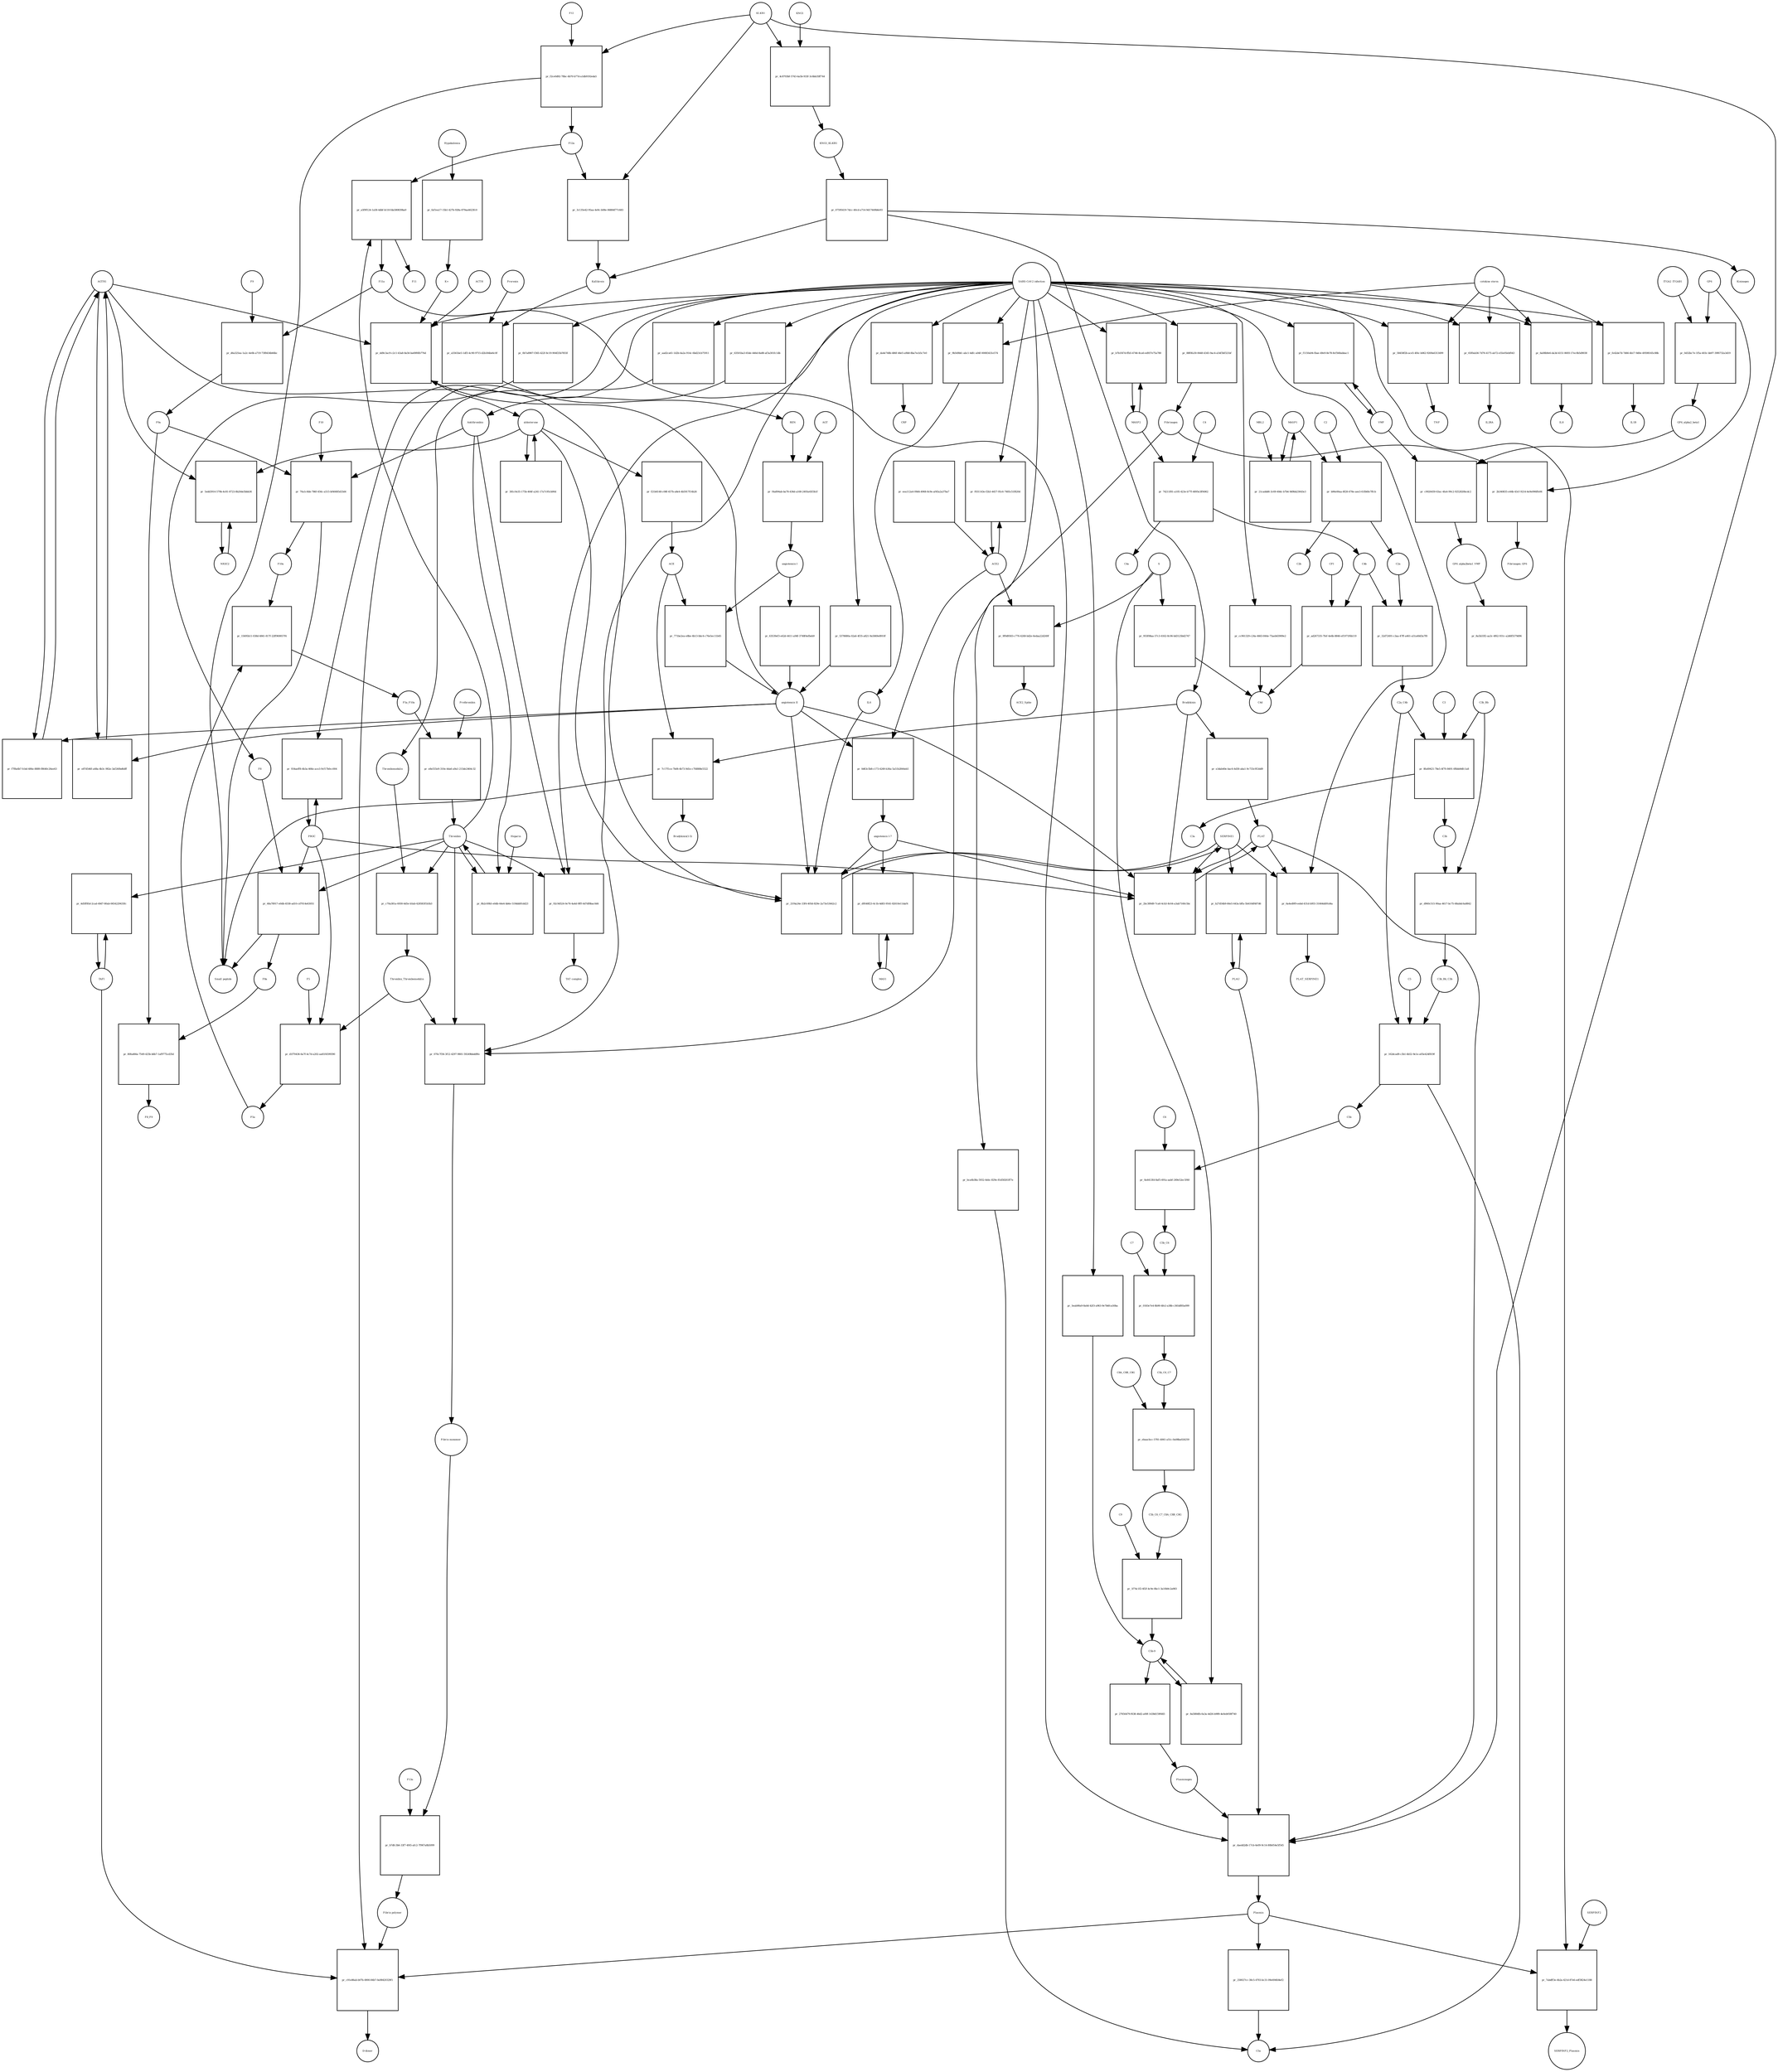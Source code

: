 strict digraph  {
F8 [annotation="urn_miriam_hgnc_3546|urn_miriam_taxonomy_9606", bipartite=0, cls=macromolecule, fontsize=4, label=F8, shape=circle];
"pr_48a78917-e0db-4558-ad10-cd7014e63051" [annotation="", bipartite=1, cls=process, fontsize=4, label="pr_48a78917-e0db-4558-ad10-cd7014e63051", shape=square];
"Small peptide" [annotation=urn_miriam_mesh_D010446, bipartite=0, cls=macromolecule, fontsize=4, label="Small peptide", shape=circle];
F8a [annotation="urn_miriam_hgnc.symbol_F8|urn_miriam_mesh_D015944|urn_miriam_taxonomy_9606", bipartite=0, cls=macromolecule, fontsize=4, label=F8a, shape=circle];
Thrombin [annotation="urn_miriam_hgnc_3535|urn_miriam_taxonomy_9606", bipartite=0, cls=macromolecule, fontsize=4, label=Thrombin, shape=circle];
PROC [annotation="urn_miriam_hgnc_9451|urn_miriam_taxonomy_9606", bipartite=0, cls=macromolecule, fontsize=4, label=PROC, shape=circle];
AGTR1 [annotation=urn_miriam_hgnc_336, bipartite=0, cls=macromolecule, fontsize=4, label=AGTR1, shape=circle];
"pr_f7f8a6b7-fcbd-486e-8889-f8640c26ee63" [annotation="", bipartite=1, cls=process, fontsize=4, label="pr_f7f8a6b7-fcbd-486e-8889-f8640c26ee63", shape=square];
"angiotensin II" [annotation="urn_miriam_obo.chebi_CHEBI%3A2718|urn_miriam_taxonomy_9606", bipartite=0, cls="simple chemical", fontsize=4, label="angiotensin II", shape=circle];
NR3C2 [annotation="", bipartite=0, cls=macromolecule, fontsize=4, label=NR3C2, shape=circle];
"pr_5edd3914-579b-4c81-8723-8b20de5bbb36" [annotation="", bipartite=1, cls=process, fontsize=4, label="pr_5edd3914-579b-4c81-8723-8b20de5bbb36", shape=square];
aldosterone [annotation="urn_miriam_obo.chebi_CHEBI%3A27584", bipartite=0, cls="simple chemical", fontsize=4, label=aldosterone, shape=circle];
"pr_381c0e35-175b-464f-a241-17a7c95cb90d" [annotation="", bipartite=1, cls=process, fontsize=4, label="pr_381c0e35-175b-464f-a241-17a7c95cb90d", shape=square];
SERPINE1 [annotation="", bipartite=0, cls=macromolecule, fontsize=4, label=SERPINE1, shape=circle];
"pr_21f4a24e-33f4-405d-829e-2a73e53442c2" [annotation="", bipartite=1, cls=process, fontsize=4, label="pr_21f4a24e-33f4-405d-829e-2a73e53442c2", shape=square];
"angiotensin I-7" [annotation="urn_miriam_obo.chebi_CHEBI%3A55438|urn_miriam_taxonomy_9606", bipartite=0, cls="simple chemical", fontsize=4, label="angiotensin I-7", shape=circle];
IL6 [annotation="urn_miriam_hgnc_6018|urn_miriam_taxonomy_9606", bipartite=0, cls=macromolecule, fontsize=4, label=IL6, shape=circle];
"pr_dd9c3ac9-c2c1-43a8-8a56-ba69f6fb776d" [annotation="", bipartite=1, cls=process, fontsize=4, label="pr_dd9c3ac9-c2c1-43a8-8a56-ba69f6fb776d", shape=square];
"SARS-CoV-2 infection" [annotation="urn_miriam_taxonomy_2697049|urn_miriam_mesh_D012327", bipartite=0, cls=phenotype, fontsize=4, label="SARS-CoV-2 infection", shape=circle];
"K+" [annotation="urn_miriam_obo.chebi_CHEBI%3A29103", bipartite=0, cls="simple chemical", fontsize=4, label="K+", shape=circle];
ACTH [annotation=urn_miriam_hgnc_9201, bipartite=0, cls="simple chemical", fontsize=4, label=ACTH, shape=circle];
"pr_5378680a-02a6-4f35-a821-9a5849e8910f" [annotation="", bipartite=1, cls=process, fontsize=4, label="pr_5378680a-02a6-4f35-a821-9a5849e8910f", shape=square];
Bradykinin [annotation="urn_miriam_obo.chebi_CHEBI%3A3165|urn_miriam_taxonomy_9606", bipartite=0, cls=macromolecule, fontsize=4, label=Bradykinin, shape=circle];
"pr_7c17f1ce-7b08-4b73-9d1e-c7fd888e5522" [annotation="", bipartite=1, cls=process, fontsize=4, label="pr_7c17f1ce-7b08-4b73-9d1e-c7fd888e5522", shape=square];
"Bradykinin(1-5)" [annotation="urn_miriam_mesh_C079000|urn_miriam_taxonomy_9606", bipartite=0, cls=macromolecule, fontsize=4, label="Bradykinin(1-5)", shape=circle];
ACE [annotation="urn_miriam_hgnc_2707|urn_miriam_taxonomy_9606", bipartite=0, cls=macromolecule, fontsize=4, label=ACE, shape=circle];
"pr_e3dab40e-bac6-4d30-aba1-9c733c953dd9" [annotation="", bipartite=1, cls=process, fontsize=4, label="pr_e3dab40e-bac6-4d30-aba1-9c733c953dd9", shape=square];
PLAT [annotation="urn_miriam_hgnc_9051|urn_miriam_taxonomy_9606", bipartite=0, cls=macromolecule, fontsize=4, label=PLAT, shape=circle];
"pr_e87d546f-a48a-4b3c-982e-3af240bd6dff" [annotation="", bipartite=1, cls=process, fontsize=4, label="pr_e87d546f-a48a-4b3c-982e-3af240bd6dff", shape=square];
MAS1 [annotation="", bipartite=0, cls=macromolecule, fontsize=4, label=MAS1, shape=circle];
"pr_d9548f23-4c1b-4d83-9541-82610e11daf4" [annotation="", bipartite=1, cls=process, fontsize=4, label="pr_d9548f23-4c1b-4d83-9541-82610e11daf4", shape=square];
Fibrinogen [annotation="urn_miriam_pubmed_19296670|urn_miriam_obo.go_GO%3A0005577|urn_miriam_hgnc_3661|urn_miriam_hgnc_3662|urn_miriam_hgnc_3694|urn_miriam_taxonomy_9606", bipartite=0, cls=complex, fontsize=4, label=Fibrinogen, shape=circle];
"pr_2b340835-e44b-43cf-9214-4e9e996ffe06" [annotation="", bipartite=1, cls=process, fontsize=4, label="pr_2b340835-e44b-43cf-9214-4e9e996ffe06", shape=square];
GP6 [annotation="urn_miriam_hgnc_HGNC%3A14388|urn_miriam_taxonomy_9606", bipartite=0, cls=macromolecule, fontsize=4, label=GP6, shape=circle];
Fibrinogen_GP6 [annotation="urn_miriam_pubmed_19296670|urn_miriam_obo.go_GO%3A0005577|urn_miriam_hgnc_HGNC%3A14388|urn_miriam_taxonomy_9606", bipartite=0, cls=complex, fontsize=4, label=Fibrinogen_GP6, shape=circle];
GP6_alpha2_beta1 [annotation="urn_miriam_pubmed_25051961|urn_miriam_taxonomy_10090|urn_miriam_hgnc_14338|urn_miriam_hgnc_6137|urn_miriam_hgnc_6153", bipartite=0, cls=complex, fontsize=4, label=GP6_alpha2_beta1, shape=circle];
"pr_c9026459-63ac-4fa4-99c2-9252820bcdc2" [annotation="", bipartite=1, cls=process, fontsize=4, label="pr_c9026459-63ac-4fa4-99c2-9252820bcdc2", shape=square];
VWF [annotation="urn_miriam_hgnc_12726|urn_miriam_taxonomy_9606", bipartite=0, cls=macromolecule, fontsize=4, label=VWF, shape=circle];
GP6_alpha2beta1_VWF [annotation="urn_miriam_pubmed_25051961|urn_miriam_taxonomy_10090|urn_miriam_hgnc_14338|urn_miriam_hgnc_6137|urn_miriam_hgnc_6153|urn_miriam_hgnc_12726", bipartite=0, cls=complex, fontsize=4, label=GP6_alpha2beta1_VWF, shape=circle];
"pr_0d32bc7e-1f5a-403c-bb97-39f6732a3d19" [annotation="", bipartite=1, cls=process, fontsize=4, label="pr_0d32bc7e-1f5a-403c-bb97-39f6732a3d19", shape=square];
ITGA2_ITGAB1 [annotation="urn_miriam_intact_EBI-16428357|urn_miriam_hgnc_6137|urn_miriam_hgnc_6153|urn_miriam_taxonomy_9606", bipartite=0, cls=complex, fontsize=4, label=ITGA2_ITGAB1, shape=circle];
"pr_8a5b33f2-aa3c-4f62-931c-a2d6f5579d96" [annotation="", bipartite=1, cls="omitted process", fontsize=4, label="pr_8a5b33f2-aa3c-4f62-931c-a2d6f5579d96", shape=square];
"Fibrin polymer" [annotation="urn_miriam_mesh_C465961|urn_miriam_taxonomy_9606", bipartite=0, cls=macromolecule, fontsize=4, label="Fibrin polymer", shape=circle];
"pr_c91e86ab-b07b-4900-84b7-0a98420329f1" [annotation="", bipartite=1, cls=process, fontsize=4, label="pr_c91e86ab-b07b-4900-84b7-0a98420329f1", shape=square];
"D-dimer" [annotation="urn_miriam_pubmed_19008457|urn_miriam_mesh_C036309|urn_miriam_taxonomy_9606", bipartite=0, cls=macromolecule, fontsize=4, label="D-dimer", shape=circle];
Plasmin [annotation="urn_miriam_hgnc.symbol_PLG|urn_miriam_mesh_D005341|urn_miriam_brenda_3.4.21.7|urn_miriam_taxonomy_9606", bipartite=0, cls=macromolecule, fontsize=4, label=Plasmin, shape=circle];
TAFI [annotation="urn_miriam_hgnc_1546|urn_miriam_taxonomy_9606", bipartite=0, cls=macromolecule, fontsize=4, label=TAFI, shape=circle];
"Fibrin monomer" [annotation="urn_miriam_mesh_C011468|urn_miriam_taxonomy_9606", bipartite=0, cls=macromolecule, fontsize=4, label="Fibrin monomer", shape=circle];
"pr_b7dfc3b6-33f7-4f45-afc2-7f967a8b5099" [annotation="", bipartite=1, cls=process, fontsize=4, label="pr_b7dfc3b6-33f7-4f45-afc2-7f967a8b5099", shape=square];
F13a [annotation="urn_miriam_hgnc.symbol_F13|urn_miriam_mesh_D026122|urn_miriam_brenda_2.3.2.13|urn_miriam_taxonomy_9606", bipartite=0, cls=macromolecule, fontsize=4, label=F13a, shape=circle];
"pr_58458f2b-ace5-4f4c-b062-9269a6313499" [annotation="", bipartite=1, cls=process, fontsize=4, label="pr_58458f2b-ace5-4f4c-b062-9269a6313499", shape=square];
TNF [annotation="urn_miriam_hgnc_11892|urn_miriam_taxonomy_9606", bipartite=0, cls=macromolecule, fontsize=4, label=TNF, shape=circle];
"cytokine storm" [annotation="urn_miriam_pubmed_2504360|urn_miriam_taxonomy_9606", bipartite=0, cls=phenotype, fontsize=4, label="cytokine storm", shape=circle];
"pr_258027cc-38c5-4703-bc31-09e494fd4ef2" [annotation="", bipartite=1, cls=process, fontsize=4, label="pr_258027cc-38c5-4703-bc31-09e494fd4ef2", shape=square];
C5a [annotation="urn_miriam_hgnc.symbol_C5|urn_miriam_mesh_D015936|urn_miriam_taxonomy_9606", bipartite=0, cls=macromolecule, fontsize=4, label=C5a, shape=circle];
"pr_27656479-f638-46d2-a00f-1438d159f483" [annotation="", bipartite=1, cls=process, fontsize=4, label="pr_27656479-f638-46d2-a00f-1438d159f483", shape=square];
Plasminogen [annotation="urn_miriam_hgnc_9071|urn_miriam_taxonomy_9606", bipartite=0, cls=macromolecule, fontsize=4, label=Plasminogen, shape=circle];
"C5b-9" [annotation="urn_miriam_obo.go_GO%3A0005579|urn_miriam_mesh_D015938|urn_miriam_mesh_D050776|urn_miriam_hgnc_1339|urn_miriam_hgnc_1346|urn_miriam_hgnc_1352|urn_miriam_hgnc_1353|urn_miriam_hgnc_1354|urn_miriam_hgnc_1358|urn_miriam_taxonomy_9606", bipartite=0, cls=complex, fontsize=4, label="C5b-9", shape=circle];
C2 [annotation="urn_miriam_hgnc_1248|urn_miriam_taxonomy_9606", bipartite=0, cls=macromolecule, fontsize=4, label=C2, shape=circle];
"pr_b96e00aa-8f28-478e-aee3-61fb6fe7ffcb" [annotation="", bipartite=1, cls=process, fontsize=4, label="pr_b96e00aa-8f28-478e-aee3-61fb6fe7ffcb", shape=square];
C2a [annotation="urn_miriam_hgnc.symbol_C2|urn_miriam_mesh_D050678|urn_miriam_taxonomy_9606", bipartite=0, cls=macromolecule, fontsize=4, label=C2a, shape=circle];
C2b [annotation="urn_miriam_hgnc.symbol_C2|urn_miriam_mesh_D050679|urn_miriam_taxonomy_9606", bipartite=0, cls=macromolecule, fontsize=4, label=C2b, shape=circle];
MASP1 [annotation="urn_miriam_hgnc_6901|urn_miriam_taxonomy_9606", bipartite=0, cls=macromolecule, fontsize=4, label=MASP1, shape=circle];
"pr_65f0ab36-7d76-4175-ab72-e55e05ebf043" [annotation="", bipartite=1, cls=process, fontsize=4, label="pr_65f0ab36-7d76-4175-ab72-e55e05ebf043", shape=square];
IL2RA [annotation="urn_miriam_hgnc_6008|urn_miriam_taxonomy_9606", bipartite=0, cls=macromolecule, fontsize=4, label=IL2RA, shape=circle];
"pr_6a08b9e6-da3d-4151-8693-17ec0b5d9038" [annotation="", bipartite=1, cls=process, fontsize=4, label="pr_6a08b9e6-da3d-4151-8693-17ec0b5d9038", shape=square];
IL8 [annotation="urn_miriam_hgnc_6025|urn_miriam_taxonomy_9606", bipartite=0, cls=macromolecule, fontsize=4, label=IL8, shape=circle];
"pr_bca4b38a-5932-4ebc-829e-81d58261ff7e" [annotation="", bipartite=1, cls=process, fontsize=4, label="pr_bca4b38a-5932-4ebc-829e-81d58261ff7e", shape=square];
"pr_9b549bfc-abc1-4dfc-a04f-00083431e574" [annotation="", bipartite=1, cls=process, fontsize=4, label="pr_9b549bfc-abc1-4dfc-a04f-00083431e574", shape=square];
"pr_fe42de7d-7d66-4b17-9d0e-49598165c88b" [annotation="", bipartite=1, cls=process, fontsize=4, label="pr_fe42de7d-7d66-4b17-9d0e-49598165c88b", shape=square];
IL1B [annotation="urn_miriam_hgnc_5992|urn_miriam_taxonomy_9606", bipartite=0, cls=macromolecule, fontsize=4, label=IL1B, shape=circle];
Prorenin [annotation="urn_miriam_hgnc_9958|urn_miriam_taxonomy_9606", bipartite=0, cls=macromolecule, fontsize=4, label=Prorenin, shape=circle];
"pr_a5561be5-1df3-4c90-9715-d2b184be6c0f" [annotation="", bipartite=1, cls=process, fontsize=4, label="pr_a5561be5-1df3-4c90-9715-d2b184be6c0f", shape=square];
REN [annotation="urn_miriam_hgnc.symbol_REN|urn_miriam_taxonomy_9606", bipartite=0, cls=macromolecule, fontsize=4, label=REN, shape=circle];
Kallikrein [annotation="urn_miriam_hgnc.symbol_KLKB1|urn_miriam_mesh_D020842|urn_miriam_brenda_3.4.21.34|urn_miriam_taxonomy_9606", bipartite=0, cls=macromolecule, fontsize=4, label=Kallikrein, shape=circle];
KLKB1 [annotation="urn_miriam_hgnc_6371|urn_miriam_taxonomy_9606", bipartite=0, cls=macromolecule, fontsize=4, label=KLKB1, shape=circle];
"pr_3c135e42-95aa-4e9c-b08e-06884f77c683" [annotation="", bipartite=1, cls=process, fontsize=4, label="pr_3c135e42-95aa-4e9c-b08e-06884f77c683", shape=square];
F12a [annotation="urn_miriam_hgnc.symbol_F12|urn_miriam_mesh_D015956|urn_miriam_brenda_3.4.21.38|urn_miriam_taxonomy_9606", bipartite=0, cls=macromolecule, fontsize=4, label=F12a, shape=circle];
"pr_aad2ca61-1d2b-4a2a-914c-6bd23cb75911" [annotation="", bipartite=1, cls=process, fontsize=4, label="pr_aad2ca61-1d2b-4a2a-914c-6bd23cb75911", shape=square];
Thrombomodulin [annotation="urn_miriam_hgnc_11784|urn_miriam_taxonomy_9606", bipartite=0, cls=macromolecule, fontsize=4, label=Thrombomodulin, shape=circle];
"pr_7abdff3e-4b2a-421d-87e6-edf3824e1188" [annotation="", bipartite=1, cls=process, fontsize=4, label="pr_7abdff3e-4b2a-421d-87e6-edf3824e1188", shape=square];
SERPINF2 [annotation="urn_miriam_hgnc_9075|urn_miriam_taxonomy_9606", bipartite=0, cls=macromolecule, fontsize=4, label=SERPINF2, shape=circle];
SERPINF2_Plasmin [annotation="urn_miriam_pubmed_2437112|urn_miriam_biogrid_314240|urn_miriam_hgnc_9075|urn_miriam_mesh_D005341|urn_miriam_taxonomy_9606", bipartite=0, cls=complex, fontsize=4, label=SERPINF2_Plasmin, shape=circle];
"pr_cc961329-c24a-4663-844e-75aeb63909e2" [annotation="", bipartite=1, cls=process, fontsize=4, label="pr_cc961329-c24a-4663-844e-75aeb63909e2", shape=square];
C4d [annotation="urn_miriam_hgnc.symbol_C4b|urn_miriam_mesh_C032261|urn_miriam_taxonomy_9606", bipartite=0, cls=macromolecule, fontsize=4, label=C4d, shape=circle];
"pr_5eab90a9-8a0d-42f3-a963-9e7b6fca50ba" [annotation="", bipartite=1, cls=process, fontsize=4, label="pr_5eab90a9-8a0d-42f3-a963-9e7b6fca50ba", shape=square];
"pr_934aeff8-4b3a-466e-ace3-9cf17b0cc004" [annotation="", bipartite=1, cls=process, fontsize=4, label="pr_934aeff8-4b3a-466e-ace3-9cf17b0cc004", shape=square];
"pr_f1150a94-fbae-49e9-8e78-8cf568abbac1" [annotation="", bipartite=1, cls=process, fontsize=4, label="pr_f1150a94-fbae-49e9-8e78-8cf568abbac1", shape=square];
"pr_da4e748b-486f-46e5-a9b8-8ba7ecb5c7e0" [annotation="", bipartite=1, cls=process, fontsize=4, label="pr_da4e748b-486f-46e5-a9b8-8ba7ecb5c7e0", shape=square];
CRP [annotation="urn_miriam_hgnc_2367|urn_miriam_taxonomy_9606", bipartite=0, cls=macromolecule, fontsize=4, label=CRP, shape=circle];
"pr_8a5884fb-0a3a-4d26-b989-4e0eb938f740" [annotation="", bipartite=1, cls=process, fontsize=4, label="pr_8a5884fb-0a3a-4d26-b989-4e0eb938f740", shape=square];
S [annotation="urn_miriam_uniprot_P0DTC2|urn_miriam_uniprot_P59594|urn_miriam_taxonomy_2697049", bipartite=0, cls=macromolecule, fontsize=4, label=S, shape=circle];
"pr_955f08aa-57c3-4162-8c06-bd3125bd2747" [annotation="", bipartite=1, cls=process, fontsize=4, label="pr_955f08aa-57c3-4162-8c06-bd3125bd2747", shape=square];
"pr_0d63c5b8-c173-4249-b36a-5a51b2844eb5" [annotation="", bipartite=1, cls=process, fontsize=4, label="pr_0d63c5b8-c173-4249-b36a-5a51b2844eb5", shape=square];
ACE2 [annotation="urn_miriam_hgnc_13557|urn_miriam_taxonomy_9606", bipartite=0, cls=macromolecule, fontsize=4, label=ACE2, shape=circle];
"pr_eea112a4-09d4-4968-8c9e-af45a2a37ba7" [annotation="", bipartite=1, cls=process, fontsize=4, label="pr_eea112a4-09d4-4968-8c9e-af45a2a37ba7", shape=square];
"pr_9f9d9583-c776-4268-bd2e-6edaa22d249f" [annotation="", bipartite=1, cls=process, fontsize=4, label="pr_9f9d9583-c776-4268-bd2e-6edaa22d249f", shape=square];
ACE2_Spike [annotation="urn_miriam_pdb_6CS2|urn_miriam_hgnc_13557|urn_miriam_uniprot_P0DTC2|urn_miriam_taxonomy_9606|urn_miriam_taxonomy_2697049", bipartite=0, cls=complex, fontsize=4, label=ACE2_Spike, shape=circle];
"pr_f031143e-f2b3-4457-95c6-7485c51f820d" [annotation="", bipartite=1, cls=process, fontsize=4, label="pr_f031143e-f2b3-4457-95c6-7485c51f820d", shape=square];
"pr_63501ba3-65de-446d-8a88-af3a301fc1db" [annotation="", bipartite=1, cls=process, fontsize=4, label="pr_63501ba3-65de-446d-8a88-af3a301fc1db", shape=square];
Antithrombin [annotation="urn_miriam_hgnc_775|urn_miriam_taxonomy_9606", bipartite=0, cls=macromolecule, fontsize=4, label=Antithrombin, shape=circle];
"pr_0b7a8907-f365-422f-8c19-904f25b7855f" [annotation="", bipartite=1, cls=process, fontsize=4, label="pr_0b7a8907-f365-422f-8c19-904f25b7855f", shape=square];
C4b [annotation="urn_miriam_hgnc_1324|urn_miriam_taxonomy_9606", bipartite=0, cls=macromolecule, fontsize=4, label=C4b, shape=circle];
"pr_ad267335-7fef-4e6b-8846-ef1971f6b119" [annotation="", bipartite=1, cls=process, fontsize=4, label="pr_ad267335-7fef-4e6b-8846-ef1971f6b119", shape=square];
CFI [annotation="urn_miriam_hgnc_2771|urn_miriam_taxonomy_9606", bipartite=0, cls=macromolecule, fontsize=4, label=CFI, shape=circle];
C3b [annotation="urn_miriam_hgnc.symbol_C3|urn_miriam_mesh_D003179|urn_miriam_taxonomy_9606", bipartite=0, cls=macromolecule, fontsize=4, label=C3b, shape=circle];
"pr_d960c515-90aa-4617-bc75-68abdc6a8842" [annotation="", bipartite=1, cls=process, fontsize=4, label="pr_d960c515-90aa-4617-bc75-68abdc6a8842", shape=square];
C3b_Bb [annotation="urn_miriam_pubmed_12440962|urn_miriam_brenda_3.4.21.47|urn_miriam_mesh_D051561|urn_miriam_mesh_D003179|urn_miriam_hgnc_1037|urn_miriam_taxonomy_9606", bipartite=0, cls=complex, fontsize=4, label=C3b_Bb, shape=circle];
C3b_Bb_C3b [annotation="urn_miriam_pubmed_12440962|urn_miriam_brenda_34.4.21.47|urn_miriam_mesh_D051566|urn_miriam_mesh_D003179|urn_miriam_hgnc_1037|urn_miriam_taxonomy_9606", bipartite=0, cls=complex, fontsize=4, label=C3b_Bb_C3b, shape=circle];
"pr_32d72491-c3aa-47ff-a461-a51a40d3a7f8" [annotation="", bipartite=1, cls=process, fontsize=4, label="pr_32d72491-c3aa-47ff-a461-a51a40d3a7f8", shape=square];
C2a_C4b [annotation="urn_miriam_mesh_D051574|urn_miriam_brenda_3.4.21.43|urn_miriam_mesh_D050678|urn_miriam_hgnc_1324|urn_miriam_taxonomy_9606", bipartite=0, cls=complex, fontsize=4, label=C2a_C4b, shape=circle];
C4 [annotation="urn_miriam_mesh_D00318|urn_miriam_taxonomy_9606", bipartite=0, cls=macromolecule, fontsize=4, label=C4, shape=circle];
"pr_74211f81-a105-423e-b77f-4895e3ff4062" [annotation="", bipartite=1, cls=process, fontsize=4, label="pr_74211f81-a105-423e-b77f-4895e3ff4062", shape=square];
C4a [annotation="urn_miriam_hgnc_1323|urn_miriam_taxonomy_9606", bipartite=0, cls=macromolecule, fontsize=4, label=C4a, shape=circle];
MASP2 [annotation="urn_miriam_hgnc_6902|urn_miriam_taxonomy_9606", bipartite=0, cls=macromolecule, fontsize=4, label=MASP2, shape=circle];
"pr_21caddd6-3c69-40dc-b7b4-9d9bb23643e3" [annotation="", bipartite=1, cls=process, fontsize=4, label="pr_21caddd6-3c69-40dc-b7b4-9d9bb23643e3", shape=square];
MBL2 [annotation="urn_miriam_hgnc_6902|urn_miriam_taxonomy_9606", bipartite=0, cls=macromolecule, fontsize=4, label=MBL2, shape=circle];
"pr_b7b1f47d-ffb5-4746-8ca6-ed937e75a780" [annotation="", bipartite=1, cls=process, fontsize=4, label="pr_b7b1f47d-ffb5-4746-8ca6-ed937e75a780", shape=square];
PLAU [annotation="urn_miriam_hgnc_9052|urn_miriam_taxonomy_9606", bipartite=0, cls=macromolecule, fontsize=4, label=PLAU, shape=circle];
"pr_b27d54b9-66e5-443a-bffa-5b410df487d6" [annotation="", bipartite=1, cls=process, fontsize=4, label="pr_b27d54b9-66e5-443a-bffa-5b410df487d6", shape=square];
C5b_C6_C7_C8A_C8B_C8G [annotation="urn_miriam_pubmed_28630159|urn_miriam_mesh_C042295|urn_miriam_mesh_D050776|urn_miriam_hgnc_1339|urn_miriam_hgnc_1352|urn_miriam_hgnc_1353|urn_miriam_hgnc_1354|urn_miriam_taxonomy_9606", bipartite=0, cls=complex, fontsize=4, label=C5b_C6_C7_C8A_C8B_C8G, shape=circle];
"pr_1f74c1f2-6f2f-4c9e-8bc1-3a10b9c2a983" [annotation="", bipartite=1, cls=process, fontsize=4, label="pr_1f74c1f2-6f2f-4c9e-8bc1-3a10b9c2a983", shape=square];
C9 [annotation="urn_miriam_hgnc_1358|urn_miriam_taxonomy_9606", bipartite=0, cls=macromolecule, fontsize=4, label=C9, shape=circle];
C5b_C6_C7 [annotation="urn_miriam_pubmed_28630159|urn_miriam_mesh_C037453|urn_miriam_mesh_D050776|urn_miriam_hgnc_1339|urn_miriam_hgnc_1346|urn_miriam_taxonomy_9606", bipartite=0, cls=complex, fontsize=4, label=C5b_C6_C7, shape=circle];
"pr_ebaacbcc-5781-4061-a51c-0a08ba024259" [annotation="", bipartite=1, cls=process, fontsize=4, label="pr_ebaacbcc-5781-4061-a51c-0a08ba024259", shape=square];
C8A_C8B_C8G [annotation="urn_miriam_mesh_D003185|urn_miriam_hgnc_1353|urn_miriam_hgnc_1352|urn_miriam_hgnc_1354|urn_miriam_taxonomy_9606", bipartite=0, cls=complex, fontsize=4, label=C8A_C8B_C8G, shape=circle];
C5b_C6 [annotation="urn_miriam_mesh_C050974|urn_miriam_mesh_D050776|urn_miriam_hgnc_1339|urn_miriam_taxonomy_9606", bipartite=0, cls=complex, fontsize=4, label=C5b_C6, shape=circle];
"pr_0183e7e4-8b90-4fe2-a38b-c365df85a099" [annotation="", bipartite=1, cls=process, fontsize=4, label="pr_0183e7e4-8b90-4fe2-a38b-c365df85a099", shape=square];
C7 [annotation="urn_miriam_hgnc_HGNC%3A1346|urn_miriam_taxonomy_9606", bipartite=0, cls=macromolecule, fontsize=4, label=C7, shape=circle];
C5b [annotation="urn_miriam_hgnc.symbol_C5|urn_miriam_mesh_D050776|urn_miriam_taxonomy_9606", bipartite=0, cls=macromolecule, fontsize=4, label=C5b, shape=circle];
"pr_0a4413fd-8af5-491a-aabf-249e52ec5f40" [annotation="", bipartite=1, cls=process, fontsize=4, label="pr_0a4413fd-8af5-491a-aabf-249e52ec5f40", shape=square];
C6 [annotation="urn_miriam_hgnc_1339|urn_miriam_taxonomy_9606", bipartite=0, cls=macromolecule, fontsize=4, label=C6, shape=circle];
C5 [annotation="urn_miriam_hgnc_1331|urn_miriam_taxonomy_9606", bipartite=0, cls=macromolecule, fontsize=4, label=C5, shape=circle];
"pr_162dcad9-c3b1-4b52-9e1e-a05e424f819f" [annotation="", bipartite=1, cls=process, fontsize=4, label="pr_162dcad9-c3b1-4b52-9e1e-a05e424f819f", shape=square];
C3 [annotation="urn_miriam_hgnc_1318|urn_miriam_taxonomy_9606", bipartite=0, cls=macromolecule, fontsize=4, label=C3, shape=circle];
"pr_8fa69421-78e5-4f70-8491-0fbbb9dfc1a8" [annotation="", bipartite=1, cls=process, fontsize=4, label="pr_8fa69421-78e5-4f70-8491-0fbbb9dfc1a8", shape=square];
C3a [annotation="urn_miriam_hgnc.symbol_C3|urn_miriam_mesh_D015926|urn_miriam_taxonomy_9606", bipartite=0, cls=macromolecule, fontsize=4, label=C3a, shape=circle];
"pr_c70a381a-6930-4d5e-b5ab-428583f1b5b3" [annotation="", bipartite=1, cls=process, fontsize=4, label="pr_c70a381a-6930-4d5e-b5ab-428583f1b5b3", shape=square];
Thrombin_Thrombomodulin [annotation="urn_miriam_pubmed_6282863|urn_miriam_taxonomy_9986|urn_miriam_biogrid_283352|urn_miriam_mesh_D013917|urn_miriam_hgnc_11784", bipartite=0, cls=complex, fontsize=4, label=Thrombin_Thrombomodulin, shape=circle];
"pr_070c7f36-3f12-4297-9801-59249bbdd9fe" [annotation="", bipartite=1, cls=process, fontsize=4, label="pr_070c7f36-3f12-4297-9801-59249bbdd9fe", shape=square];
KNG1_KLKB1 [annotation="urn_miriam_pubmed_17598838|urn_miriam_intact_EBI-10087151|urn_miriam_hgnc_6371|urn_miriam_hgnc_6383|urn_miriam_taxonomy_9606", bipartite=0, cls=complex, fontsize=4, label=KNG1_KLKB1, shape=circle];
"pr_07595419-7dcc-40cd-a714-9d17449b6e93" [annotation="", bipartite=1, cls=process, fontsize=4, label="pr_07595419-7dcc-40cd-a714-9d17449b6e93", shape=square];
Kininogen [annotation="urn_miriam_hgnc.symbol_KNG1|urn_miriam_mesh_D019679|urn_miriam_taxonomy_9606", bipartite=0, cls=macromolecule, fontsize=4, label=Kininogen, shape=circle];
"pr_88f0fa30-0648-4345-9ac4-a54f3bf321bf" [annotation="", bipartite=1, cls=process, fontsize=4, label="pr_88f0fa30-0648-4345-9ac4-a54f3bf321bf", shape=square];
"angiotensin I" [annotation="urn_miriam_obo.chebi_CHEBI%3A2718|urn_miriam_taxonomy_9606", bipartite=0, cls="simple chemical", fontsize=4, label="angiotensin I", shape=circle];
"pr_63539ef3-e62d-4411-a94f-3748f4efbeb9" [annotation="", bipartite=1, cls=process, fontsize=4, label="pr_63539ef3-e62d-4411-a94f-3748f4efbeb9", shape=square];
"pr_6a4ed9f9-eebd-431d-b955-31664dd91d4a" [annotation="", bipartite=1, cls=process, fontsize=4, label="pr_6a4ed9f9-eebd-431d-b955-31664dd91d4a", shape=square];
PLAT_SERPINE1 [annotation="urn_miriam_pubmed_22449964|urn_miriam_intact_EBI-7800882|urn_miriam_hgnc_9051|urn_miriam_hgnc_8593|urn_miriam_taxonomy_9606", bipartite=0, cls=complex, fontsize=4, label=PLAT_SERPINE1, shape=circle];
"pr_4d5ff85d-2cad-49d7-80ab-0654229435fc" [annotation="", bipartite=1, cls=process, fontsize=4, label="pr_4d5ff85d-2cad-49d7-80ab-0654229435fc", shape=square];
"pr_2bc389d9-7ca6-4cb3-8c64-a3ab7160c5bc" [annotation="", bipartite=1, cls=process, fontsize=4, label="pr_2bc389d9-7ca6-4cb3-8c64-a3ab7160c5bc", shape=square];
"pr_92c9d524-0e76-4a4d-9fff-6d7df8bac0d4" [annotation="", bipartite=1, cls=process, fontsize=4, label="pr_92c9d524-0e76-4a4d-9fff-6d7df8bac0d4", shape=square];
"TAT complex" [annotation="urn_miriam_pubmed_22930518|urn_miriam_mesh_C046193|urn_miriam_mesh_D013917|urn_miriam_hgnc_775|urn_miriam_taxonomy_9606", bipartite=0, cls=complex, fontsize=4, label="TAT complex", shape=circle];
"pr_daedd2db-17cb-4e09-9c14-80b054e5f545" [annotation="", bipartite=1, cls=process, fontsize=4, label="pr_daedd2db-17cb-4e09-9c14-80b054e5f545", shape=square];
F11a [annotation="urn_miriam_hgnc.symbol_F11|urn_miriam_mesh_D015945|urn_miriam_brenda_3.4.21.27|urn_miriam_taxonomy_9606", bipartite=0, cls=macromolecule, fontsize=4, label=F11a, shape=circle];
"pr_8b2c69b5-e0db-44e4-bb6e-519ddd01dd23" [annotation="", bipartite=1, cls=process, fontsize=4, label="pr_8b2c69b5-e0db-44e4-bb6e-519ddd01dd23", shape=square];
Heparin [annotation="urn_miriam_pubmed_708377|urn_miriam_obo.chebi_CHEBI%3A28304|urn_miriam_taxonomy_9606", bipartite=0, cls="simple chemical", fontsize=4, label=Heparin, shape=circle];
Prothrombin [annotation="urn_miriam_hgnc_3535|urn_miriam_taxonomy_9606", bipartite=0, cls=macromolecule, fontsize=4, label=Prothrombin, shape=circle];
"pr_e8e555e9-310e-4da6-a9a1-215de2464c32" [annotation="", bipartite=1, cls=process, fontsize=4, label="pr_e8e555e9-310e-4da6-a9a1-215de2464c32", shape=square];
F5a_F10a [annotation="urn_miriam_pubmed_2303476|urn_miriam_mesh_C022475|urn_miriam_mesh_D15943|urn_miriam_mesh_D015951|urn_miriam_taxonomy_9606", bipartite=0, cls=complex, fontsize=4, label=F5a_F10a, shape=circle];
F10a [annotation="urn_miriam_hgnc.symbol_F10|urn_miriam_mesh_D015951|urn_miriam_brenda_3.4.21.6|urn_miriam_taxonomy_9606", bipartite=0, cls=macromolecule, fontsize=4, label=F10a, shape=circle];
"pr_15695b11-038d-4841-817f-22ff969057f4" [annotation="", bipartite=1, cls=process, fontsize=4, label="pr_15695b11-038d-4841-817f-22ff969057f4", shape=square];
F5a [annotation="urn_miriam_hgnc.symbol_F5|urn_miriam_mesh_D015943|urn_miriam_taxonomy_9606", bipartite=0, cls=macromolecule, fontsize=4, label=F5a, shape=circle];
F5 [annotation="urn_miriam_hgnc_3541|urn_miriam_taxonomy_9606", bipartite=0, cls=macromolecule, fontsize=4, label=F5, shape=circle];
"pr_d1f70436-6a7f-4c7d-a202-aa81f4599390" [annotation="", bipartite=1, cls=process, fontsize=4, label="pr_d1f70436-6a7f-4c7d-a202-aa81f4599390", shape=square];
F9a [annotation="urn_miriam_hgnc.symbol_F9|urn_miriam_mesh_D015949|urn_miriam_taxonomy_9606", bipartite=0, cls=macromolecule, fontsize=4, label=F9a, shape=circle];
"pr_80fad66a-7549-425b-b6b7-1af9775cd35d" [annotation="", bipartite=1, cls=process, fontsize=4, label="pr_80fad66a-7549-425b-b6b7-1af9775cd35d", shape=square];
F8_F9 [annotation="urn_miriam_pubmed_22471307|urn_miriam_hgnc_3546|urn_miriam_hgnc_35531|urn_miriam_intact_EBI-11621595|urn_miriam_taxonomy_9606", bipartite=0, cls=complex, fontsize=4, label=F8_F9, shape=circle];
F9 [annotation="urn_miriam_hgnc_35531|urn_miriam_taxonomy_9606", bipartite=0, cls=macromolecule, fontsize=4, label=F9, shape=circle];
"pr_d6a325ea-1a2c-4e0b-a719-73f8434b66bc" [annotation="", bipartite=1, cls=process, fontsize=4, label="pr_d6a325ea-1a2c-4e0b-a719-73f8434b66bc", shape=square];
"pr_4c8703bf-5743-4a5b-933f-3c6bb35ff744" [annotation="", bipartite=1, cls=process, fontsize=4, label="pr_4c8703bf-5743-4a5b-933f-3c6bb35ff744", shape=square];
KNG1 [annotation="urn_miriam_hgnc.symbol_6383|urn_miriam_taxonomy_9606", bipartite=0, cls=macromolecule, fontsize=4, label=KNG1, shape=circle];
"pr_a5f9f124-1a58-4dbf-b118-fda580839ba9" [annotation="", bipartite=1, cls=process, fontsize=4, label="pr_a5f9f124-1a58-4dbf-b118-fda580839ba9", shape=square];
F11 [annotation="urn_miriam_hgnc_3529|urn_miriam_taxonomy_9606", bipartite=0, cls=macromolecule, fontsize=4, label=F11, shape=circle];
F12 [annotation="urn_miriam_hgnc_3530|urn_miriam_taxonomy_9606", bipartite=0, cls=macromolecule, fontsize=4, label=F12, shape=circle];
"pr_f2ce0d92-78bc-4b70-b77d-a1db9192eda5" [annotation="", bipartite=1, cls=process, fontsize=4, label="pr_f2ce0d92-78bc-4b70-b77d-a1db9192eda5", shape=square];
"pr_771be2ea-e8be-4b13-bbc4-c76e5ec11b45" [annotation="", bipartite=1, cls=process, fontsize=4, label="pr_771be2ea-e8be-4b13-bbc4-c76e5ec11b45", shape=square];
F10 [annotation="urn_miriam_hgnc_3528|urn_miriam_taxonomy_9606", bipartite=0, cls=macromolecule, fontsize=4, label=F10, shape=circle];
"pr_70a1c4bb-786f-456c-a515-bf46685d33d4" [annotation="", bipartite=1, cls=process, fontsize=4, label="pr_70a1c4bb-786f-456c-a515-bf46685d33d4", shape=square];
AGT [annotation="urn_miriam_hgnc_333|urn_miriam_taxonomy_9606", bipartite=0, cls=macromolecule, fontsize=4, label=AGT, shape=circle];
"pr_f4a894ab-ba78-436d-a168-2493a45f3b1f" [annotation="", bipartite=1, cls=process, fontsize=4, label="pr_f4a894ab-ba78-436d-a168-2493a45f3b1f", shape=square];
"pr_f21b6148-c08f-457b-a8e4-4b5917f14b26" [annotation="", bipartite=1, cls=process, fontsize=4, label="pr_f21b6148-c08f-457b-a8e4-4b5917f14b26", shape=square];
"pr_faf1ea17-15b1-427b-928a-879aa4623fc0" [annotation="", bipartite=1, cls=process, fontsize=4, label="pr_faf1ea17-15b1-427b-928a-879aa4623fc0", shape=square];
Hypokalemia [annotation="urn_miriam_mesh_D007008|urn_miriam_taxonomy_9606", bipartite=0, cls=phenotype, fontsize=4, label=Hypokalemia, shape=circle];
F8 -> "pr_48a78917-e0db-4558-ad10-cd7014e63051"  [annotation="", interaction_type=consumption];
"pr_48a78917-e0db-4558-ad10-cd7014e63051" -> "Small peptide"  [annotation="", interaction_type=production];
"pr_48a78917-e0db-4558-ad10-cd7014e63051" -> F8a  [annotation="", interaction_type=production];
F8a -> "pr_80fad66a-7549-425b-b6b7-1af9775cd35d"  [annotation="", interaction_type=consumption];
Thrombin -> "pr_48a78917-e0db-4558-ad10-cd7014e63051"  [annotation="urn_miriam_pubmed_15746105|urn_miriam_taxonomy_9606", interaction_type=catalysis];
Thrombin -> "pr_c70a381a-6930-4d5e-b5ab-428583f1b5b3"  [annotation="", interaction_type=consumption];
Thrombin -> "pr_070c7f36-3f12-4297-9801-59249bbdd9fe"  [annotation="urn_miriam_pubmed_6282863|urn_miriam_pubmed_28228446|urn_miriam_pubmed_2117226|urn_miriam_taxonomy_9606", interaction_type=catalysis];
Thrombin -> "pr_4d5ff85d-2cad-49d7-80ab-0654229435fc"  [annotation="urn_miriam_pubmed_23809134|urn_miriam_taxonomy_9823", interaction_type=catalysis];
Thrombin -> "pr_92c9d524-0e76-4a4d-9fff-6d7df8bac0d4"  [annotation="", interaction_type=consumption];
Thrombin -> "pr_8b2c69b5-e0db-44e4-bb6e-519ddd01dd23"  [annotation="", interaction_type=consumption];
Thrombin -> "pr_a5f9f124-1a58-4dbf-b118-fda580839ba9"  [annotation="urn_miriam_pubmed_21304106|urn_miriam_pubmed_8631976|urn_miriam_taxonomy_9606", interaction_type=catalysis];
PROC -> "pr_48a78917-e0db-4558-ad10-cd7014e63051"  [annotation="urn_miriam_pubmed_15746105|urn_miriam_taxonomy_9606", interaction_type=inhibition];
PROC -> "pr_934aeff8-4b3a-466e-ace3-9cf17b0cc004"  [annotation="", interaction_type=consumption];
PROC -> "pr_2bc389d9-7ca6-4cb3-8c64-a3ab7160c5bc"  [annotation="urn_miriam_pubmed_10373228|urn_miriam_pubmed_3124286|urn_miriam_taxonomy_9606|urn_miriam_pubmed_12091055|urn_miriam_pubmed_3096399", interaction_type=inhibition];
PROC -> "pr_d1f70436-6a7f-4c7d-a202-aa81f4599390"  [annotation="urn_miriam_pubmed_6282863|urn_miriam_pubmed_6572921|urn_miriam_pubmed_2322551|urn_miriam_taxonomy_9606", interaction_type=inhibition];
AGTR1 -> "pr_f7f8a6b7-fcbd-486e-8889-f8640c26ee63"  [annotation="", interaction_type=consumption];
AGTR1 -> "pr_5edd3914-579b-4c81-8723-8b20de5bbb36"  [annotation="urn_miriam_pubmed_21349712|urn_miriam_taxonomy_10116|urn_miriam_pubmed_7045029|urn_miriam_taxonomy_10090", interaction_type=catalysis];
AGTR1 -> "pr_21f4a24e-33f4-405d-829e-2a73e53442c2"  [annotation="urn_miriam_pubmed_2091055|urn_miriam_taxonomy_9606|urn_miriam_pubmed_8034668|urn_miriam_pubmed_20591974|urn_miriam_pubmed_11983698", interaction_type=catalysis];
AGTR1 -> "pr_dd9c3ac9-c2c1-43a8-8a56-ba69f6fb776d"  [annotation="urn_miriam_pubmed_8404594|urn_miriam_taxonomy_9606|urn_miriam_pubmed_173529|urn_miriam_taxonomy_9615|urn_miriam_pubmed_32565254", interaction_type=catalysis];
AGTR1 -> "pr_e87d546f-a48a-4b3c-982e-3af240bd6dff"  [annotation="", interaction_type=consumption];
"pr_f7f8a6b7-fcbd-486e-8889-f8640c26ee63" -> AGTR1  [annotation="", interaction_type=production];
"angiotensin II" -> "pr_f7f8a6b7-fcbd-486e-8889-f8640c26ee63"  [annotation="", interaction_type=stimulation];
"angiotensin II" -> "pr_21f4a24e-33f4-405d-829e-2a73e53442c2"  [annotation="urn_miriam_pubmed_2091055|urn_miriam_taxonomy_9606|urn_miriam_pubmed_8034668|urn_miriam_pubmed_20591974|urn_miriam_pubmed_11983698", interaction_type=catalysis];
"angiotensin II" -> "pr_dd9c3ac9-c2c1-43a8-8a56-ba69f6fb776d"  [annotation="urn_miriam_pubmed_8404594|urn_miriam_taxonomy_9606|urn_miriam_pubmed_173529|urn_miriam_taxonomy_9615|urn_miriam_pubmed_32565254", interaction_type=catalysis];
"angiotensin II" -> "pr_e87d546f-a48a-4b3c-982e-3af240bd6dff"  [annotation="urn_miriam_pubmed_8158359|urn_miriam_taxonomy_9606", interaction_type=stimulation];
"angiotensin II" -> "pr_0d63c5b8-c173-4249-b36a-5a51b2844eb5"  [annotation="", interaction_type=consumption];
"angiotensin II" -> "pr_2bc389d9-7ca6-4cb3-8c64-a3ab7160c5bc"  [annotation="urn_miriam_pubmed_10373228|urn_miriam_pubmed_3124286|urn_miriam_taxonomy_9606|urn_miriam_pubmed_12091055|urn_miriam_pubmed_3096399", interaction_type=catalysis];
NR3C2 -> "pr_5edd3914-579b-4c81-8723-8b20de5bbb36"  [annotation="", interaction_type=consumption];
"pr_5edd3914-579b-4c81-8723-8b20de5bbb36" -> NR3C2  [annotation="", interaction_type=production];
aldosterone -> "pr_5edd3914-579b-4c81-8723-8b20de5bbb36"  [annotation="urn_miriam_pubmed_21349712|urn_miriam_taxonomy_10116|urn_miriam_pubmed_7045029|urn_miriam_taxonomy_10090", interaction_type=stimulation];
aldosterone -> "pr_381c0e35-175b-464f-a241-17a7c95cb90d"  [annotation="", interaction_type=consumption];
aldosterone -> "pr_21f4a24e-33f4-405d-829e-2a73e53442c2"  [annotation="urn_miriam_pubmed_2091055|urn_miriam_taxonomy_9606|urn_miriam_pubmed_8034668|urn_miriam_pubmed_20591974|urn_miriam_pubmed_11983698", interaction_type=catalysis];
aldosterone -> "pr_f21b6148-c08f-457b-a8e4-4b5917f14b26"  [annotation="urn_miriam_pubmed_5932931|urn_miriam_taxonomy_10116", interaction_type=catalysis];
"pr_381c0e35-175b-464f-a241-17a7c95cb90d" -> aldosterone  [annotation="", interaction_type=production];
SERPINE1 -> "pr_21f4a24e-33f4-405d-829e-2a73e53442c2"  [annotation="", interaction_type=consumption];
SERPINE1 -> "pr_b27d54b9-66e5-443a-bffa-5b410df487d6"  [annotation="urn_miriam_pubmed_21199867|urn_miriam_taxonomy_9606", interaction_type=inhibition];
SERPINE1 -> "pr_6a4ed9f9-eebd-431d-b955-31664dd91d4a"  [annotation="", interaction_type=consumption];
SERPINE1 -> "pr_2bc389d9-7ca6-4cb3-8c64-a3ab7160c5bc"  [annotation="urn_miriam_pubmed_10373228|urn_miriam_pubmed_3124286|urn_miriam_taxonomy_9606|urn_miriam_pubmed_12091055|urn_miriam_pubmed_3096399", interaction_type=inhibition];
"pr_21f4a24e-33f4-405d-829e-2a73e53442c2" -> SERPINE1  [annotation="", interaction_type=production];
"angiotensin I-7" -> "pr_21f4a24e-33f4-405d-829e-2a73e53442c2"  [annotation="urn_miriam_pubmed_2091055|urn_miriam_taxonomy_9606|urn_miriam_pubmed_8034668|urn_miriam_pubmed_20591974|urn_miriam_pubmed_11983698", interaction_type=inhibition];
"angiotensin I-7" -> "pr_d9548f23-4c1b-4d83-9541-82610e11daf4"  [annotation="urn_miriam_pubmed_18026570|urn_miriam_taxonomy_10090", interaction_type=stimulation];
"angiotensin I-7" -> "pr_2bc389d9-7ca6-4cb3-8c64-a3ab7160c5bc"  [annotation="urn_miriam_pubmed_10373228|urn_miriam_pubmed_3124286|urn_miriam_taxonomy_9606|urn_miriam_pubmed_12091055|urn_miriam_pubmed_3096399", interaction_type=inhibition];
IL6 -> "pr_21f4a24e-33f4-405d-829e-2a73e53442c2"  [annotation="urn_miriam_pubmed_2091055|urn_miriam_taxonomy_9606|urn_miriam_pubmed_8034668|urn_miriam_pubmed_20591974|urn_miriam_pubmed_11983698", interaction_type=catalysis];
"pr_dd9c3ac9-c2c1-43a8-8a56-ba69f6fb776d" -> aldosterone  [annotation="", interaction_type=production];
"SARS-CoV-2 infection" -> "pr_dd9c3ac9-c2c1-43a8-8a56-ba69f6fb776d"  [annotation="urn_miriam_pubmed_8404594|urn_miriam_taxonomy_9606|urn_miriam_pubmed_173529|urn_miriam_taxonomy_9615|urn_miriam_pubmed_32565254", interaction_type="necessary stimulation"];
"SARS-CoV-2 infection" -> "pr_5378680a-02a6-4f35-a821-9a5849e8910f"  [annotation="urn_miriam_pubmed_32048163|urn_miriam_taxonomy_9606", interaction_type=catalysis];
"SARS-CoV-2 infection" -> "pr_c91e86ab-b07b-4900-84b7-0a98420329f1"  [annotation="urn_miriam_pubmed_29096812|urn_miriam_pubmed_10574983|urn_miriam_pubmed_32172226|urn_miriam_taxonomy_9606", interaction_type="necessary stimulation"];
"SARS-CoV-2 infection" -> "pr_58458f2b-ace5-4f4c-b062-9269a6313499"  [annotation="urn_miriam_pubmed_32504360|urn_miriam_taxonomy_9606", interaction_type=stimulation];
"SARS-CoV-2 infection" -> "pr_65f0ab36-7d76-4175-ab72-e55e05ebf043"  [annotation="urn_miriam_pubmed_32286245|urn_miriam_taxonomy_9606", interaction_type=stimulation];
"SARS-CoV-2 infection" -> "pr_6a08b9e6-da3d-4151-8693-17ec0b5d9038"  [annotation="urn_miriam_pubmed_32286245|urn_miriam_taxonomy_9606", interaction_type=stimulation];
"SARS-CoV-2 infection" -> "pr_bca4b38a-5932-4ebc-829e-81d58261ff7e"  [annotation="urn_miriam_pmc_PMC7260598|urn_miriam_taxonomy_9606", interaction_type="necessary stimulation"];
"SARS-CoV-2 infection" -> "pr_9b549bfc-abc1-4dfc-a04f-00083431e574"  [annotation="urn_miriam_pubmed_32286245|urn_miriam_taxonomy_9606", interaction_type=stimulation];
"SARS-CoV-2 infection" -> "pr_fe42de7d-7d66-4b17-9d0e-49598165c88b"  [annotation="urn_miriam_pubmed_32359396|urn_miriam_taxonomy_9606", interaction_type=stimulation];
"SARS-CoV-2 infection" -> "pr_aad2ca61-1d2b-4a2a-914c-6bd23cb75911"  [annotation="urn_miriam_doi_10.1101%2F2020.04.25.20077842|urn_miriam_taxonomy_9606", interaction_type="necessary stimulation"];
"SARS-CoV-2 infection" -> "pr_7abdff3e-4b2a-421d-87e6-edf3824e1188"  [annotation="urn_miriam_pubmed_2437112|urn_miriam_doi_10.1101%2F2020.04.25.20077842|urn_miriam_taxonomy_9606", interaction_type=stimulation];
"SARS-CoV-2 infection" -> "pr_cc961329-c24a-4663-844e-75aeb63909e2"  [annotation="urn_miriam_pubmed_32299776|urn_miriam_taxonomy_9606", interaction_type=stimulation];
"SARS-CoV-2 infection" -> "pr_5eab90a9-8a0d-42f3-a963-9e7b6fca50ba"  [annotation="urn_miriam_pmc_PMC7260598|urn_miriam_taxonomy_9606", interaction_type="necessary stimulation"];
"SARS-CoV-2 infection" -> "pr_934aeff8-4b3a-466e-ace3-9cf17b0cc004"  [annotation="urn_miriam_pubmed_32302438|urn_miriam_taxonomy_9606", interaction_type="necessary stimulation"];
"SARS-CoV-2 infection" -> "pr_f1150a94-fbae-49e9-8e78-8cf568abbac1"  [annotation="urn_miriam_pubmed_32367170|urn_miriam_taxonomy_9606", interaction_type="necessary stimulation"];
"SARS-CoV-2 infection" -> "pr_da4e748b-486f-46e5-a9b8-8ba7ecb5c7e0"  [annotation="urn_miriam_pubmed_32171076|urn_miriam_taxonomy_9606", interaction_type="necessary stimulation"];
"SARS-CoV-2 infection" -> "pr_f031143e-f2b3-4457-95c6-7485c51f820d"  [annotation="urn_miriam_pubmed_16008552|urn_miriam_taxonomy_9606", interaction_type=inhibition];
"SARS-CoV-2 infection" -> "pr_63501ba3-65de-446d-8a88-af3a301fc1db"  [annotation="urn_miriam_pubmed_32302438|urn_miriam_taxonomy_9606", interaction_type=inhibition];
"SARS-CoV-2 infection" -> "pr_0b7a8907-f365-422f-8c19-904f25b7855f"  [annotation="urn_miriam_pubmed_32367170|urn_miriam_taxonomy_9606", interaction_type="necessary stimulation"];
"SARS-CoV-2 infection" -> "pr_b7b1f47d-ffb5-4746-8ca6-ed937e75a780"  [annotation="urn_miriam_pubmed_11290788|urn_miriam_pubmed_32299776|urn_miriam_taxonomy_9606", interaction_type=stimulation];
"SARS-CoV-2 infection" -> "pr_070c7f36-3f12-4297-9801-59249bbdd9fe"  [annotation="urn_miriam_pubmed_6282863|urn_miriam_pubmed_28228446|urn_miriam_pubmed_2117226|urn_miriam_taxonomy_9606", interaction_type="necessary stimulation"];
"SARS-CoV-2 infection" -> "pr_88f0fa30-0648-4345-9ac4-a54f3bf321bf"  [annotation="urn_miriam_pubmed_32172226|urn_miriam_taxonomy_9606", interaction_type="necessary stimulation"];
"SARS-CoV-2 infection" -> "pr_6a4ed9f9-eebd-431d-b955-31664dd91d4a"  [annotation="urn_miriam_pubmed_22449964|urn_miriam_doi_10.1101%2F2020.04.25.20077842|urn_miriam_taxonomy_9606", interaction_type="necessary stimulation"];
"SARS-CoV-2 infection" -> "pr_92c9d524-0e76-4a4d-9fff-6d7df8bac0d4"  [annotation="urn_miriam_pubmed_8136018|urn_miriam_doi_10.1101%2F2020.04.25.20077842|urn_miriam_taxonomy_9606", interaction_type="necessary stimulation"];
"K+" -> "pr_dd9c3ac9-c2c1-43a8-8a56-ba69f6fb776d"  [annotation="urn_miriam_pubmed_8404594|urn_miriam_taxonomy_9606|urn_miriam_pubmed_173529|urn_miriam_taxonomy_9615|urn_miriam_pubmed_32565254", interaction_type=catalysis];
ACTH -> "pr_dd9c3ac9-c2c1-43a8-8a56-ba69f6fb776d"  [annotation="urn_miriam_pubmed_8404594|urn_miriam_taxonomy_9606|urn_miriam_pubmed_173529|urn_miriam_taxonomy_9615|urn_miriam_pubmed_32565254", interaction_type=catalysis];
"pr_5378680a-02a6-4f35-a821-9a5849e8910f" -> "angiotensin II"  [annotation="", interaction_type=production];
Bradykinin -> "pr_7c17f1ce-7b08-4b73-9d1e-c7fd888e5522"  [annotation="", interaction_type=consumption];
Bradykinin -> "pr_e3dab40e-bac6-4d30-aba1-9c733c953dd9"  [annotation="urn_miriam_pubmed_9066005|urn_miriam_taxonomy_9606", interaction_type=stimulation];
Bradykinin -> "pr_2bc389d9-7ca6-4cb3-8c64-a3ab7160c5bc"  [annotation="urn_miriam_pubmed_10373228|urn_miriam_pubmed_3124286|urn_miriam_taxonomy_9606|urn_miriam_pubmed_12091055|urn_miriam_pubmed_3096399", interaction_type=catalysis];
"pr_7c17f1ce-7b08-4b73-9d1e-c7fd888e5522" -> "Bradykinin(1-5)"  [annotation="", interaction_type=production];
"pr_7c17f1ce-7b08-4b73-9d1e-c7fd888e5522" -> "Small peptide"  [annotation="", interaction_type=production];
ACE -> "pr_7c17f1ce-7b08-4b73-9d1e-c7fd888e5522"  [annotation="urn_miriam_taxonomy_9606|urn_miriam_pubmed_10969042", interaction_type=catalysis];
ACE -> "pr_771be2ea-e8be-4b13-bbc4-c76e5ec11b45"  [annotation="urn_miriam_taxonomy_9606|urn_miriam_pubmed_190881|urn_miriam_pubmed_10969042", interaction_type=catalysis];
"pr_e3dab40e-bac6-4d30-aba1-9c733c953dd9" -> PLAT  [annotation="", interaction_type=production];
PLAT -> "pr_6a4ed9f9-eebd-431d-b955-31664dd91d4a"  [annotation="", interaction_type=consumption];
PLAT -> "pr_2bc389d9-7ca6-4cb3-8c64-a3ab7160c5bc"  [annotation="", interaction_type=consumption];
PLAT -> "pr_daedd2db-17cb-4e09-9c14-80b054e5f545"  [annotation="urn_miriam_pubmed_89876|urn_miriam_taxonomy_9606|urn_miriam_pubmed_3850647|urn_miriam_pubmed_2966802|urn_miriam_pubmed_6539333", interaction_type=catalysis];
"pr_e87d546f-a48a-4b3c-982e-3af240bd6dff" -> AGTR1  [annotation="", interaction_type=production];
MAS1 -> "pr_d9548f23-4c1b-4d83-9541-82610e11daf4"  [annotation="", interaction_type=consumption];
"pr_d9548f23-4c1b-4d83-9541-82610e11daf4" -> MAS1  [annotation="", interaction_type=production];
Fibrinogen -> "pr_2b340835-e44b-43cf-9214-4e9e996ffe06"  [annotation="", interaction_type=consumption];
Fibrinogen -> "pr_070c7f36-3f12-4297-9801-59249bbdd9fe"  [annotation="", interaction_type=consumption];
"pr_2b340835-e44b-43cf-9214-4e9e996ffe06" -> Fibrinogen_GP6  [annotation="", interaction_type=production];
GP6 -> "pr_2b340835-e44b-43cf-9214-4e9e996ffe06"  [annotation="", interaction_type=consumption];
GP6 -> "pr_0d32bc7e-1f5a-403c-bb97-39f6732a3d19"  [annotation="", interaction_type=consumption];
GP6_alpha2_beta1 -> "pr_c9026459-63ac-4fa4-99c2-9252820bcdc2"  [annotation="", interaction_type=consumption];
"pr_c9026459-63ac-4fa4-99c2-9252820bcdc2" -> GP6_alpha2beta1_VWF  [annotation="", interaction_type=production];
VWF -> "pr_c9026459-63ac-4fa4-99c2-9252820bcdc2"  [annotation="", interaction_type=consumption];
VWF -> "pr_f1150a94-fbae-49e9-8e78-8cf568abbac1"  [annotation="", interaction_type=consumption];
GP6_alpha2beta1_VWF -> "pr_8a5b33f2-aa3c-4f62-931c-a2d6f5579d96"  [annotation="", interaction_type=consumption];
"pr_0d32bc7e-1f5a-403c-bb97-39f6732a3d19" -> GP6_alpha2_beta1  [annotation="", interaction_type=production];
ITGA2_ITGAB1 -> "pr_0d32bc7e-1f5a-403c-bb97-39f6732a3d19"  [annotation="", interaction_type=consumption];
"Fibrin polymer" -> "pr_c91e86ab-b07b-4900-84b7-0a98420329f1"  [annotation="", interaction_type=consumption];
"pr_c91e86ab-b07b-4900-84b7-0a98420329f1" -> "D-dimer"  [annotation="", interaction_type=production];
Plasmin -> "pr_c91e86ab-b07b-4900-84b7-0a98420329f1"  [annotation="urn_miriam_pubmed_29096812|urn_miriam_pubmed_10574983|urn_miriam_pubmed_32172226|urn_miriam_taxonomy_9606", interaction_type=catalysis];
Plasmin -> "pr_258027cc-38c5-4703-bc31-09e494fd4ef2"  [annotation="urn_miriam_pubmed_27077125|urn_miriam_taxonomy_10090", interaction_type="necessary stimulation"];
Plasmin -> "pr_7abdff3e-4b2a-421d-87e6-edf3824e1188"  [annotation="", interaction_type=consumption];
TAFI -> "pr_c91e86ab-b07b-4900-84b7-0a98420329f1"  [annotation="urn_miriam_pubmed_29096812|urn_miriam_pubmed_10574983|urn_miriam_pubmed_32172226|urn_miriam_taxonomy_9606", interaction_type=catalysis];
TAFI -> "pr_4d5ff85d-2cad-49d7-80ab-0654229435fc"  [annotation="", interaction_type=consumption];
"Fibrin monomer" -> "pr_b7dfc3b6-33f7-4f45-afc2-7f967a8b5099"  [annotation="", interaction_type=consumption];
"pr_b7dfc3b6-33f7-4f45-afc2-7f967a8b5099" -> "Fibrin polymer"  [annotation="", interaction_type=production];
F13a -> "pr_b7dfc3b6-33f7-4f45-afc2-7f967a8b5099"  [annotation="urn_miriam_pubmed_29096812|urn_miriam_pubmed_7577232|urn_miriam_taxonomy_9606", interaction_type=catalysis];
"pr_58458f2b-ace5-4f4c-b062-9269a6313499" -> TNF  [annotation="", interaction_type=production];
"cytokine storm" -> "pr_58458f2b-ace5-4f4c-b062-9269a6313499"  [annotation="urn_miriam_pubmed_32504360|urn_miriam_taxonomy_9606", interaction_type=stimulation];
"cytokine storm" -> "pr_65f0ab36-7d76-4175-ab72-e55e05ebf043"  [annotation="urn_miriam_pubmed_32286245|urn_miriam_taxonomy_9606", interaction_type=stimulation];
"cytokine storm" -> "pr_6a08b9e6-da3d-4151-8693-17ec0b5d9038"  [annotation="urn_miriam_pubmed_32286245|urn_miriam_taxonomy_9606", interaction_type=stimulation];
"cytokine storm" -> "pr_9b549bfc-abc1-4dfc-a04f-00083431e574"  [annotation="urn_miriam_pubmed_32286245|urn_miriam_taxonomy_9606", interaction_type=stimulation];
"cytokine storm" -> "pr_fe42de7d-7d66-4b17-9d0e-49598165c88b"  [annotation="urn_miriam_pubmed_32359396|urn_miriam_taxonomy_9606", interaction_type=stimulation];
"pr_258027cc-38c5-4703-bc31-09e494fd4ef2" -> C5a  [annotation="", interaction_type=production];
"pr_27656479-f638-46d2-a00f-1438d159f483" -> Plasminogen  [annotation="", interaction_type=production];
Plasminogen -> "pr_daedd2db-17cb-4e09-9c14-80b054e5f545"  [annotation="", interaction_type=consumption];
"C5b-9" -> "pr_27656479-f638-46d2-a00f-1438d159f483"  [annotation="urn_miriam_pubmed_9012652|urn_miriam_taxonomy_9606", interaction_type=stimulation];
"C5b-9" -> "pr_8a5884fb-0a3a-4d26-b989-4e0eb938f740"  [annotation="", interaction_type=consumption];
C2 -> "pr_b96e00aa-8f28-478e-aee3-61fb6fe7ffcb"  [annotation="", interaction_type=consumption];
"pr_b96e00aa-8f28-478e-aee3-61fb6fe7ffcb" -> C2a  [annotation="", interaction_type=production];
"pr_b96e00aa-8f28-478e-aee3-61fb6fe7ffcb" -> C2b  [annotation="", interaction_type=production];
C2a -> "pr_32d72491-c3aa-47ff-a461-a51a40d3a7f8"  [annotation="", interaction_type=consumption];
MASP1 -> "pr_b96e00aa-8f28-478e-aee3-61fb6fe7ffcb"  [annotation="urn_miriam_pubmed_10946292|urn_miriam_taxonomy_9606", interaction_type=catalysis];
MASP1 -> "pr_21caddd6-3c69-40dc-b7b4-9d9bb23643e3"  [annotation="", interaction_type=consumption];
"pr_65f0ab36-7d76-4175-ab72-e55e05ebf043" -> IL2RA  [annotation="", interaction_type=production];
"pr_6a08b9e6-da3d-4151-8693-17ec0b5d9038" -> IL8  [annotation="", interaction_type=production];
"pr_bca4b38a-5932-4ebc-829e-81d58261ff7e" -> C5a  [annotation="", interaction_type=production];
"pr_9b549bfc-abc1-4dfc-a04f-00083431e574" -> IL6  [annotation="", interaction_type=production];
"pr_fe42de7d-7d66-4b17-9d0e-49598165c88b" -> IL1B  [annotation="", interaction_type=production];
Prorenin -> "pr_a5561be5-1df3-4c90-9715-d2b184be6c0f"  [annotation="", interaction_type=consumption];
"pr_a5561be5-1df3-4c90-9715-d2b184be6c0f" -> REN  [annotation="", interaction_type=production];
REN -> "pr_f4a894ab-ba78-436d-a168-2493a45f3b1f"  [annotation="urn_miriam_pubmed_10585461|urn_miriam_pubmed_30934934|urn_miriam_pubmed_6172448|urn_miriam_taxonomy_9606", interaction_type=catalysis];
Kallikrein -> "pr_a5561be5-1df3-4c90-9715-d2b184be6c0f"  [annotation="urn_miriam_pubmed_692685|urn_miriam_taxonomy_9606", interaction_type=catalysis];
KLKB1 -> "pr_3c135e42-95aa-4e9c-b08e-06884f77c683"  [annotation="", interaction_type=consumption];
KLKB1 -> "pr_daedd2db-17cb-4e09-9c14-80b054e5f545"  [annotation="urn_miriam_pubmed_89876|urn_miriam_taxonomy_9606|urn_miriam_pubmed_3850647|urn_miriam_pubmed_2966802|urn_miriam_pubmed_6539333", interaction_type=catalysis];
KLKB1 -> "pr_4c8703bf-5743-4a5b-933f-3c6bb35ff744"  [annotation="", interaction_type=consumption];
KLKB1 -> "pr_f2ce0d92-78bc-4b70-b77d-a1db9192eda5"  [annotation="urn_miriam_pubmed_7391081|urn_miriam_taxonomy_9606|urn_miriam_pubmed_864009", interaction_type=catalysis];
"pr_3c135e42-95aa-4e9c-b08e-06884f77c683" -> Kallikrein  [annotation="", interaction_type=production];
F12a -> "pr_3c135e42-95aa-4e9c-b08e-06884f77c683"  [annotation="urn_miriam_pubmed_21304106|urn_miriam_taxonomy_9606", interaction_type=catalysis];
F12a -> "pr_a5f9f124-1a58-4dbf-b118-fda580839ba9"  [annotation="", interaction_type=consumption];
"pr_aad2ca61-1d2b-4a2a-914c-6bd23cb75911" -> Thrombomodulin  [annotation="", interaction_type=production];
Thrombomodulin -> "pr_c70a381a-6930-4d5e-b5ab-428583f1b5b3"  [annotation="", interaction_type=consumption];
"pr_7abdff3e-4b2a-421d-87e6-edf3824e1188" -> SERPINF2_Plasmin  [annotation="", interaction_type=production];
SERPINF2 -> "pr_7abdff3e-4b2a-421d-87e6-edf3824e1188"  [annotation="", interaction_type=consumption];
"pr_cc961329-c24a-4663-844e-75aeb63909e2" -> C4d  [annotation="", interaction_type=production];
"pr_5eab90a9-8a0d-42f3-a963-9e7b6fca50ba" -> "C5b-9"  [annotation="", interaction_type=production];
"pr_934aeff8-4b3a-466e-ace3-9cf17b0cc004" -> PROC  [annotation="", interaction_type=production];
"pr_f1150a94-fbae-49e9-8e78-8cf568abbac1" -> VWF  [annotation="", interaction_type=production];
"pr_da4e748b-486f-46e5-a9b8-8ba7ecb5c7e0" -> CRP  [annotation="", interaction_type=production];
"pr_8a5884fb-0a3a-4d26-b989-4e0eb938f740" -> "C5b-9"  [annotation="", interaction_type=production];
S -> "pr_8a5884fb-0a3a-4d26-b989-4e0eb938f740"  [annotation="", interaction_type=consumption];
S -> "pr_955f08aa-57c3-4162-8c06-bd3125bd2747"  [annotation="", interaction_type=consumption];
S -> "pr_9f9d9583-c776-4268-bd2e-6edaa22d249f"  [annotation="", interaction_type=consumption];
"pr_955f08aa-57c3-4162-8c06-bd3125bd2747" -> C4d  [annotation="", interaction_type=production];
"pr_0d63c5b8-c173-4249-b36a-5a51b2844eb5" -> "angiotensin I-7"  [annotation="", interaction_type=production];
ACE2 -> "pr_0d63c5b8-c173-4249-b36a-5a51b2844eb5"  [annotation="urn_miriam_pubmed_23392115|urn_miriam_taxonomy_10090", interaction_type=catalysis];
ACE2 -> "pr_9f9d9583-c776-4268-bd2e-6edaa22d249f"  [annotation="", interaction_type=consumption];
ACE2 -> "pr_f031143e-f2b3-4457-95c6-7485c51f820d"  [annotation="", interaction_type=consumption];
"pr_eea112a4-09d4-4968-8c9e-af45a2a37ba7" -> ACE2  [annotation="", interaction_type=production];
"pr_9f9d9583-c776-4268-bd2e-6edaa22d249f" -> ACE2_Spike  [annotation="", interaction_type=production];
"pr_f031143e-f2b3-4457-95c6-7485c51f820d" -> ACE2  [annotation="", interaction_type=production];
"pr_63501ba3-65de-446d-8a88-af3a301fc1db" -> Antithrombin  [annotation="", interaction_type=production];
Antithrombin -> "pr_92c9d524-0e76-4a4d-9fff-6d7df8bac0d4"  [annotation="", interaction_type=consumption];
Antithrombin -> "pr_8b2c69b5-e0db-44e4-bb6e-519ddd01dd23"  [annotation="urn_miriam_pubmed_579490|urn_miriam_taxonomy_9606", interaction_type=inhibition];
Antithrombin -> "pr_70a1c4bb-786f-456c-a515-bf46685d33d4"  [annotation="urn_miriam_pubmed_11551226|urn_miriam_pubmed_15853774|urn_miriam_taxonomy_9606", interaction_type=inhibition];
"pr_0b7a8907-f365-422f-8c19-904f25b7855f" -> F8  [annotation="", interaction_type=production];
C4b -> "pr_ad267335-7fef-4e6b-8846-ef1971f6b119"  [annotation="", interaction_type=consumption];
C4b -> "pr_32d72491-c3aa-47ff-a461-a51a40d3a7f8"  [annotation="", interaction_type=consumption];
"pr_ad267335-7fef-4e6b-8846-ef1971f6b119" -> C4d  [annotation="", interaction_type=production];
CFI -> "pr_ad267335-7fef-4e6b-8846-ef1971f6b119"  [annotation="urn_miriam_pubmed_19362461|urn_miriam_taxonomy_9606", interaction_type=catalysis];
C3b -> "pr_d960c515-90aa-4617-bc75-68abdc6a8842"  [annotation="", interaction_type=consumption];
"pr_d960c515-90aa-4617-bc75-68abdc6a8842" -> C3b_Bb_C3b  [annotation="", interaction_type=production];
C3b_Bb -> "pr_d960c515-90aa-4617-bc75-68abdc6a8842"  [annotation="", interaction_type=consumption];
C3b_Bb -> "pr_8fa69421-78e5-4f70-8491-0fbbb9dfc1a8"  [annotation="urn_miriam_pubmed_427127|urn_miriam_taxonomy_9606|urn_miriam_pubmed_17395591", interaction_type=catalysis];
C3b_Bb_C3b -> "pr_162dcad9-c3b1-4b52-9e1e-a05e424f819f"  [annotation="urn_miriam_pubmed_30083158|urn_miriam_taxonomy_9606|urn_miriam_pubmed_12878586", interaction_type=catalysis];
"pr_32d72491-c3aa-47ff-a461-a51a40d3a7f8" -> C2a_C4b  [annotation="", interaction_type=production];
C2a_C4b -> "pr_162dcad9-c3b1-4b52-9e1e-a05e424f819f"  [annotation="urn_miriam_pubmed_30083158|urn_miriam_taxonomy_9606|urn_miriam_pubmed_12878586", interaction_type=catalysis];
C2a_C4b -> "pr_8fa69421-78e5-4f70-8491-0fbbb9dfc1a8"  [annotation="urn_miriam_pubmed_427127|urn_miriam_taxonomy_9606|urn_miriam_pubmed_17395591", interaction_type=catalysis];
C4 -> "pr_74211f81-a105-423e-b77f-4895e3ff4062"  [annotation="", interaction_type=consumption];
"pr_74211f81-a105-423e-b77f-4895e3ff4062" -> C4b  [annotation="", interaction_type=production];
"pr_74211f81-a105-423e-b77f-4895e3ff4062" -> C4a  [annotation="", interaction_type=production];
MASP2 -> "pr_74211f81-a105-423e-b77f-4895e3ff4062"  [annotation="urn_miriam_pubmed_21664989|urn_miriam_taxonomy_9606", interaction_type=catalysis];
MASP2 -> "pr_b7b1f47d-ffb5-4746-8ca6-ed937e75a780"  [annotation="", interaction_type=consumption];
"pr_21caddd6-3c69-40dc-b7b4-9d9bb23643e3" -> MASP1  [annotation="", interaction_type=production];
MBL2 -> "pr_21caddd6-3c69-40dc-b7b4-9d9bb23643e3"  [annotation="urn_miriam_pubmed_11290788|urn_miriam_taxonomy_9606", interaction_type=stimulation];
"pr_b7b1f47d-ffb5-4746-8ca6-ed937e75a780" -> MASP2  [annotation="", interaction_type=production];
PLAU -> "pr_b27d54b9-66e5-443a-bffa-5b410df487d6"  [annotation="", interaction_type=consumption];
PLAU -> "pr_daedd2db-17cb-4e09-9c14-80b054e5f545"  [annotation="urn_miriam_pubmed_89876|urn_miriam_taxonomy_9606|urn_miriam_pubmed_3850647|urn_miriam_pubmed_2966802|urn_miriam_pubmed_6539333", interaction_type=catalysis];
"pr_b27d54b9-66e5-443a-bffa-5b410df487d6" -> PLAU  [annotation="", interaction_type=production];
C5b_C6_C7_C8A_C8B_C8G -> "pr_1f74c1f2-6f2f-4c9e-8bc1-3a10b9c2a983"  [annotation="", interaction_type=consumption];
"pr_1f74c1f2-6f2f-4c9e-8bc1-3a10b9c2a983" -> "C5b-9"  [annotation="", interaction_type=production];
C9 -> "pr_1f74c1f2-6f2f-4c9e-8bc1-3a10b9c2a983"  [annotation="", interaction_type=consumption];
C5b_C6_C7 -> "pr_ebaacbcc-5781-4061-a51c-0a08ba024259"  [annotation="", interaction_type=consumption];
"pr_ebaacbcc-5781-4061-a51c-0a08ba024259" -> C5b_C6_C7_C8A_C8B_C8G  [annotation="", interaction_type=production];
C8A_C8B_C8G -> "pr_ebaacbcc-5781-4061-a51c-0a08ba024259"  [annotation="", interaction_type=consumption];
C5b_C6 -> "pr_0183e7e4-8b90-4fe2-a38b-c365df85a099"  [annotation="", interaction_type=consumption];
"pr_0183e7e4-8b90-4fe2-a38b-c365df85a099" -> C5b_C6_C7  [annotation="", interaction_type=production];
C7 -> "pr_0183e7e4-8b90-4fe2-a38b-c365df85a099"  [annotation="", interaction_type=consumption];
C5b -> "pr_0a4413fd-8af5-491a-aabf-249e52ec5f40"  [annotation="", interaction_type=consumption];
"pr_0a4413fd-8af5-491a-aabf-249e52ec5f40" -> C5b_C6  [annotation="", interaction_type=production];
C6 -> "pr_0a4413fd-8af5-491a-aabf-249e52ec5f40"  [annotation="", interaction_type=consumption];
C5 -> "pr_162dcad9-c3b1-4b52-9e1e-a05e424f819f"  [annotation="", interaction_type=consumption];
"pr_162dcad9-c3b1-4b52-9e1e-a05e424f819f" -> C5b  [annotation="", interaction_type=production];
"pr_162dcad9-c3b1-4b52-9e1e-a05e424f819f" -> C5a  [annotation="", interaction_type=production];
C3 -> "pr_8fa69421-78e5-4f70-8491-0fbbb9dfc1a8"  [annotation="", interaction_type=consumption];
"pr_8fa69421-78e5-4f70-8491-0fbbb9dfc1a8" -> C3a  [annotation="", interaction_type=production];
"pr_8fa69421-78e5-4f70-8491-0fbbb9dfc1a8" -> C3b  [annotation="", interaction_type=production];
"pr_c70a381a-6930-4d5e-b5ab-428583f1b5b3" -> Thrombin_Thrombomodulin  [annotation="", interaction_type=production];
Thrombin_Thrombomodulin -> "pr_070c7f36-3f12-4297-9801-59249bbdd9fe"  [annotation="urn_miriam_pubmed_6282863|urn_miriam_pubmed_28228446|urn_miriam_pubmed_2117226|urn_miriam_taxonomy_9606", interaction_type=inhibition];
Thrombin_Thrombomodulin -> "pr_d1f70436-6a7f-4c7d-a202-aa81f4599390"  [annotation="urn_miriam_pubmed_6282863|urn_miriam_pubmed_6572921|urn_miriam_pubmed_2322551|urn_miriam_taxonomy_9606", interaction_type=inhibition];
"pr_070c7f36-3f12-4297-9801-59249bbdd9fe" -> "Fibrin monomer"  [annotation="", interaction_type=production];
KNG1_KLKB1 -> "pr_07595419-7dcc-40cd-a714-9d17449b6e93"  [annotation="urn_miriam_pubmed_6768384|urn_miriam_pubmed_4627469|urn_miriam_taxonomy_9606", interaction_type=catalysis];
"pr_07595419-7dcc-40cd-a714-9d17449b6e93" -> Kininogen  [annotation="", interaction_type=production];
"pr_07595419-7dcc-40cd-a714-9d17449b6e93" -> Bradykinin  [annotation="", interaction_type=production];
"pr_07595419-7dcc-40cd-a714-9d17449b6e93" -> Kallikrein  [annotation="", interaction_type=production];
"pr_88f0fa30-0648-4345-9ac4-a54f3bf321bf" -> Fibrinogen  [annotation="", interaction_type=production];
"angiotensin I" -> "pr_63539ef3-e62d-4411-a94f-3748f4efbeb9"  [annotation="", interaction_type=consumption];
"angiotensin I" -> "pr_771be2ea-e8be-4b13-bbc4-c76e5ec11b45"  [annotation="", interaction_type=consumption];
"pr_63539ef3-e62d-4411-a94f-3748f4efbeb9" -> "angiotensin II"  [annotation="", interaction_type=production];
"pr_6a4ed9f9-eebd-431d-b955-31664dd91d4a" -> PLAT_SERPINE1  [annotation="", interaction_type=production];
"pr_4d5ff85d-2cad-49d7-80ab-0654229435fc" -> TAFI  [annotation="", interaction_type=production];
"pr_2bc389d9-7ca6-4cb3-8c64-a3ab7160c5bc" -> PLAT  [annotation="", interaction_type=production];
"pr_92c9d524-0e76-4a4d-9fff-6d7df8bac0d4" -> "TAT complex"  [annotation="", interaction_type=production];
"pr_daedd2db-17cb-4e09-9c14-80b054e5f545" -> Plasmin  [annotation="", interaction_type=production];
F11a -> "pr_daedd2db-17cb-4e09-9c14-80b054e5f545"  [annotation="urn_miriam_pubmed_89876|urn_miriam_taxonomy_9606|urn_miriam_pubmed_3850647|urn_miriam_pubmed_2966802|urn_miriam_pubmed_6539333", interaction_type=catalysis];
F11a -> "pr_d6a325ea-1a2c-4e0b-a719-73f8434b66bc"  [annotation="urn_miriam_pubmed_9100000|urn_miriam_taxonomy_9606", interaction_type=catalysis];
"pr_8b2c69b5-e0db-44e4-bb6e-519ddd01dd23" -> Thrombin  [annotation="", interaction_type=production];
Heparin -> "pr_8b2c69b5-e0db-44e4-bb6e-519ddd01dd23"  [annotation="urn_miriam_pubmed_579490|urn_miriam_taxonomy_9606", interaction_type=catalysis];
Prothrombin -> "pr_e8e555e9-310e-4da6-a9a1-215de2464c32"  [annotation="", interaction_type=consumption];
"pr_e8e555e9-310e-4da6-a9a1-215de2464c32" -> Thrombin  [annotation="", interaction_type=production];
F5a_F10a -> "pr_e8e555e9-310e-4da6-a9a1-215de2464c32"  [annotation="urn_miriam_pubmed_4430674|urn_miriam_pubmed_3818642|urn_miriam_taxonomy_9606", interaction_type=catalysis];
F10a -> "pr_15695b11-038d-4841-817f-22ff969057f4"  [annotation="", interaction_type=consumption];
"pr_15695b11-038d-4841-817f-22ff969057f4" -> F5a_F10a  [annotation="", interaction_type=production];
F5a -> "pr_15695b11-038d-4841-817f-22ff969057f4"  [annotation="", interaction_type=consumption];
F5 -> "pr_d1f70436-6a7f-4c7d-a202-aa81f4599390"  [annotation="", interaction_type=consumption];
"pr_d1f70436-6a7f-4c7d-a202-aa81f4599390" -> F5a  [annotation="", interaction_type=production];
F9a -> "pr_80fad66a-7549-425b-b6b7-1af9775cd35d"  [annotation="", interaction_type=consumption];
F9a -> "pr_70a1c4bb-786f-456c-a515-bf46685d33d4"  [annotation="urn_miriam_pubmed_11551226|urn_miriam_pubmed_15853774|urn_miriam_taxonomy_9606", interaction_type=catalysis];
"pr_80fad66a-7549-425b-b6b7-1af9775cd35d" -> F8_F9  [annotation="", interaction_type=production];
F9 -> "pr_d6a325ea-1a2c-4e0b-a719-73f8434b66bc"  [annotation="", interaction_type=consumption];
"pr_d6a325ea-1a2c-4e0b-a719-73f8434b66bc" -> F9a  [annotation="", interaction_type=production];
"pr_4c8703bf-5743-4a5b-933f-3c6bb35ff744" -> KNG1_KLKB1  [annotation="", interaction_type=production];
KNG1 -> "pr_4c8703bf-5743-4a5b-933f-3c6bb35ff744"  [annotation="", interaction_type=consumption];
"pr_a5f9f124-1a58-4dbf-b118-fda580839ba9" -> F11  [annotation="", interaction_type=production];
"pr_a5f9f124-1a58-4dbf-b118-fda580839ba9" -> F11a  [annotation="", interaction_type=production];
F12 -> "pr_f2ce0d92-78bc-4b70-b77d-a1db9192eda5"  [annotation="", interaction_type=consumption];
"pr_f2ce0d92-78bc-4b70-b77d-a1db9192eda5" -> F12a  [annotation="", interaction_type=production];
"pr_f2ce0d92-78bc-4b70-b77d-a1db9192eda5" -> "Small peptide"  [annotation="", interaction_type=production];
"pr_771be2ea-e8be-4b13-bbc4-c76e5ec11b45" -> "angiotensin II"  [annotation="", interaction_type=production];
F10 -> "pr_70a1c4bb-786f-456c-a515-bf46685d33d4"  [annotation="", interaction_type=consumption];
"pr_70a1c4bb-786f-456c-a515-bf46685d33d4" -> F10a  [annotation="", interaction_type=production];
"pr_70a1c4bb-786f-456c-a515-bf46685d33d4" -> "Small peptide"  [annotation="", interaction_type=production];
AGT -> "pr_f4a894ab-ba78-436d-a168-2493a45f3b1f"  [annotation="", interaction_type=consumption];
"pr_f4a894ab-ba78-436d-a168-2493a45f3b1f" -> "angiotensin I"  [annotation="", interaction_type=production];
"pr_f21b6148-c08f-457b-a8e4-4b5917f14b26" -> ACE  [annotation="", interaction_type=production];
"pr_faf1ea17-15b1-427b-928a-879aa4623fc0" -> "K+"  [annotation="", interaction_type=production];
Hypokalemia -> "pr_faf1ea17-15b1-427b-928a-879aa4623fc0"  [annotation="urn_miriam_pubmed_32525548|urn_miriam_taxonomy_9606", interaction_type=inhibition];
}
